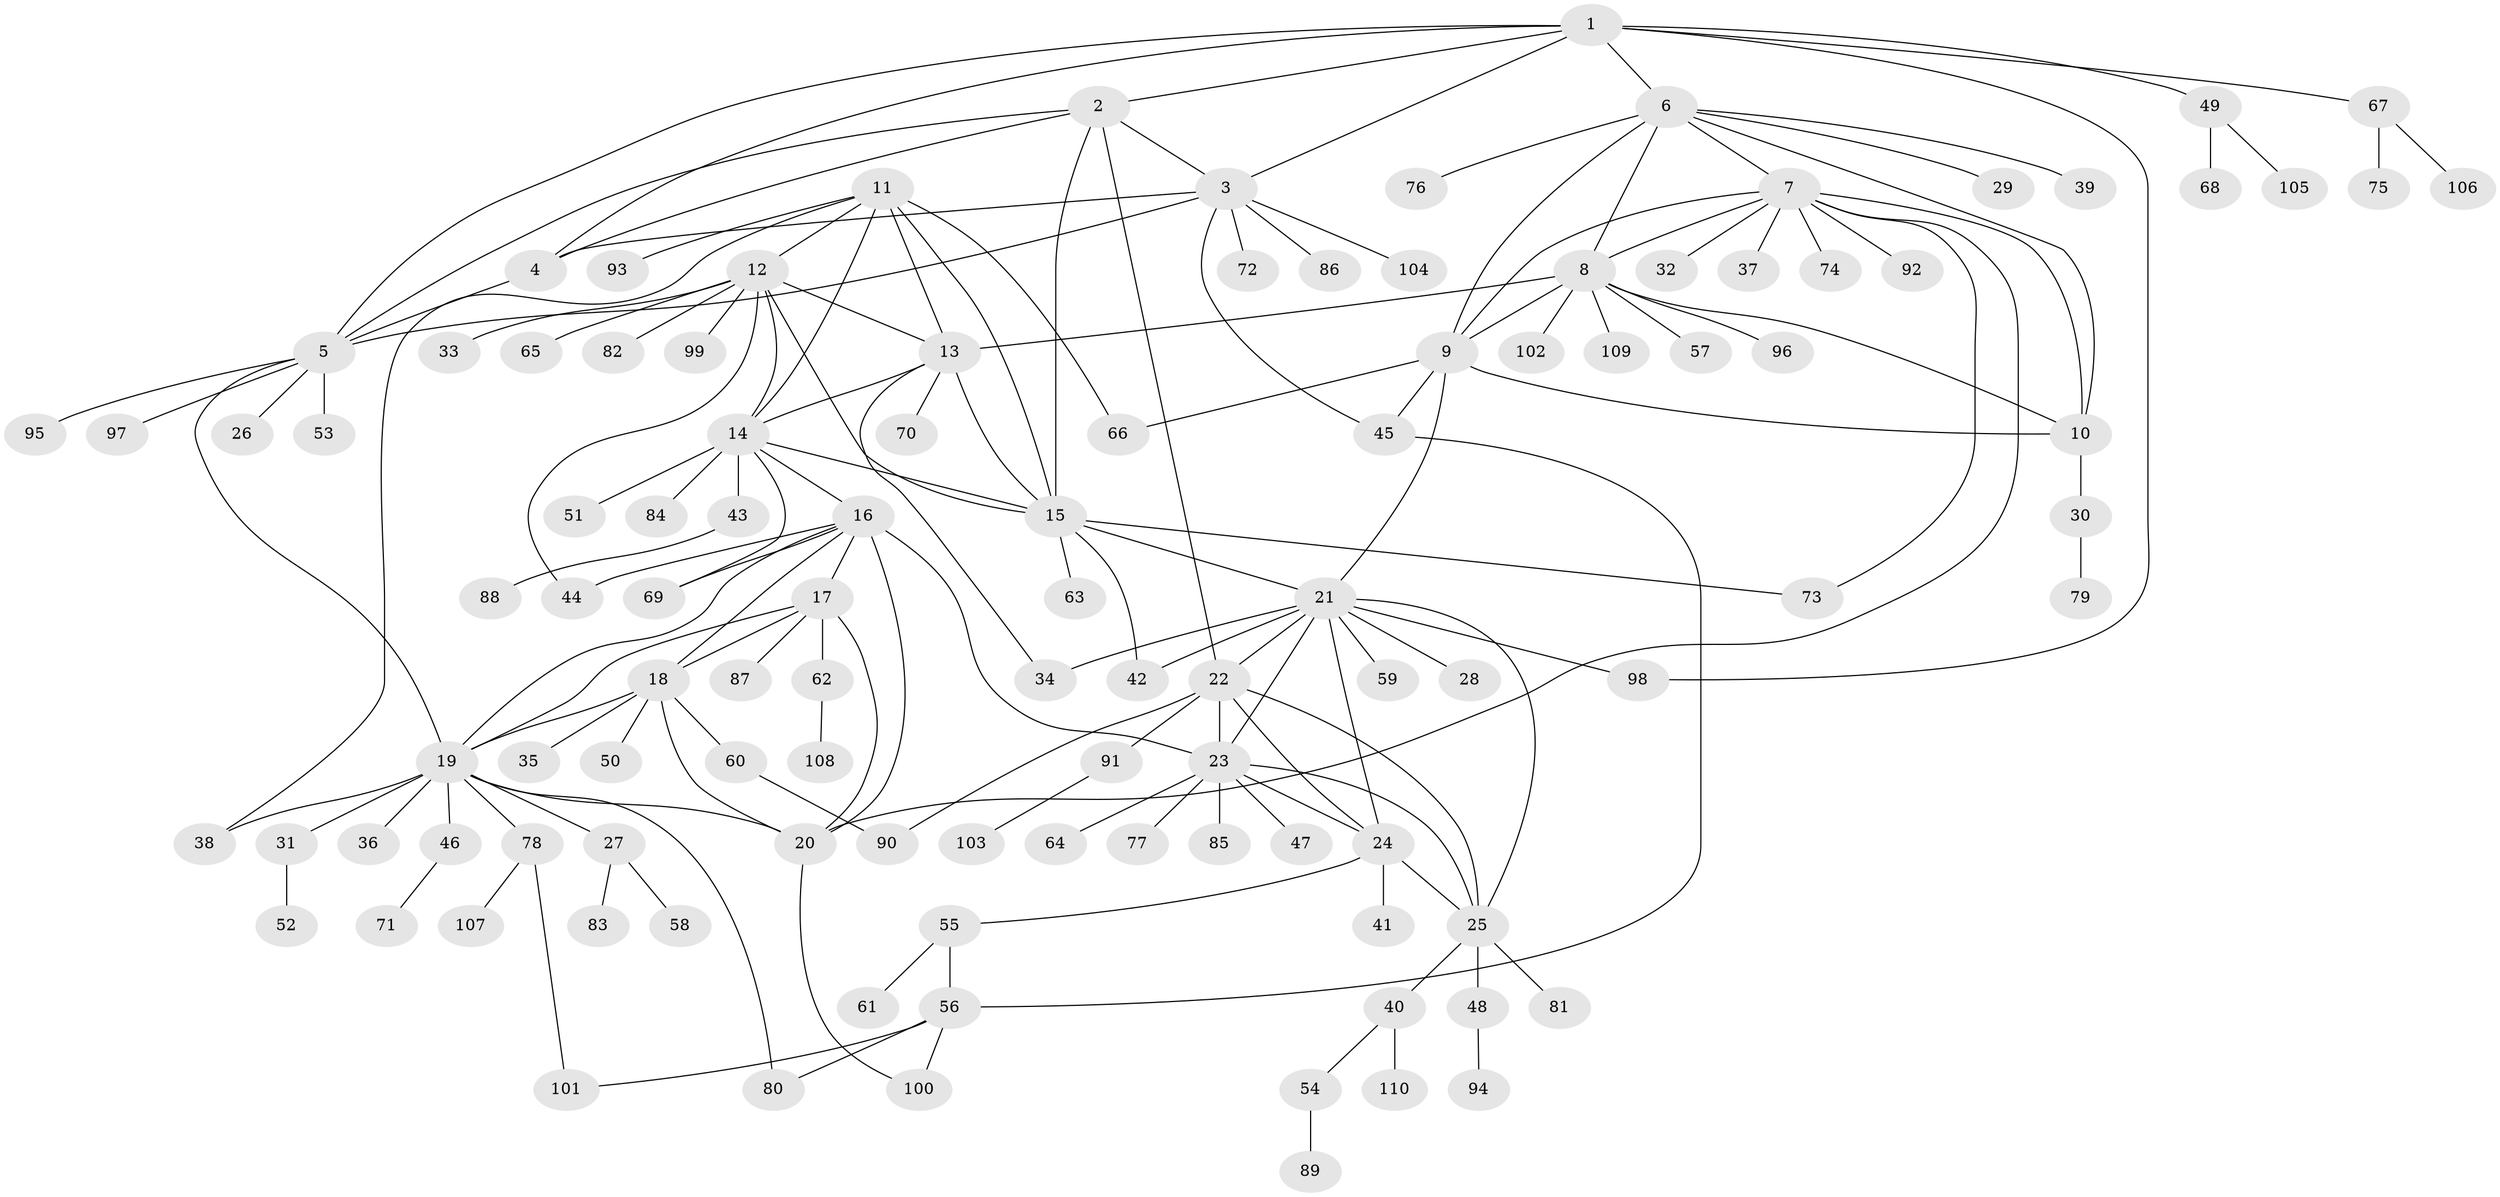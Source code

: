 // Generated by graph-tools (version 1.1) at 2025/50/03/09/25 03:50:40]
// undirected, 110 vertices, 159 edges
graph export_dot {
graph [start="1"]
  node [color=gray90,style=filled];
  1;
  2;
  3;
  4;
  5;
  6;
  7;
  8;
  9;
  10;
  11;
  12;
  13;
  14;
  15;
  16;
  17;
  18;
  19;
  20;
  21;
  22;
  23;
  24;
  25;
  26;
  27;
  28;
  29;
  30;
  31;
  32;
  33;
  34;
  35;
  36;
  37;
  38;
  39;
  40;
  41;
  42;
  43;
  44;
  45;
  46;
  47;
  48;
  49;
  50;
  51;
  52;
  53;
  54;
  55;
  56;
  57;
  58;
  59;
  60;
  61;
  62;
  63;
  64;
  65;
  66;
  67;
  68;
  69;
  70;
  71;
  72;
  73;
  74;
  75;
  76;
  77;
  78;
  79;
  80;
  81;
  82;
  83;
  84;
  85;
  86;
  87;
  88;
  89;
  90;
  91;
  92;
  93;
  94;
  95;
  96;
  97;
  98;
  99;
  100;
  101;
  102;
  103;
  104;
  105;
  106;
  107;
  108;
  109;
  110;
  1 -- 2;
  1 -- 3;
  1 -- 4;
  1 -- 5;
  1 -- 6;
  1 -- 49;
  1 -- 67;
  1 -- 98;
  2 -- 3;
  2 -- 4;
  2 -- 5;
  2 -- 15;
  2 -- 22;
  3 -- 4;
  3 -- 5;
  3 -- 45;
  3 -- 72;
  3 -- 86;
  3 -- 104;
  4 -- 5;
  5 -- 19;
  5 -- 26;
  5 -- 53;
  5 -- 95;
  5 -- 97;
  6 -- 7;
  6 -- 8;
  6 -- 9;
  6 -- 10;
  6 -- 29;
  6 -- 39;
  6 -- 76;
  7 -- 8;
  7 -- 9;
  7 -- 10;
  7 -- 20;
  7 -- 32;
  7 -- 37;
  7 -- 73;
  7 -- 74;
  7 -- 92;
  8 -- 9;
  8 -- 10;
  8 -- 13;
  8 -- 57;
  8 -- 96;
  8 -- 102;
  8 -- 109;
  9 -- 10;
  9 -- 21;
  9 -- 45;
  9 -- 66;
  10 -- 30;
  11 -- 12;
  11 -- 13;
  11 -- 14;
  11 -- 15;
  11 -- 38;
  11 -- 66;
  11 -- 93;
  12 -- 13;
  12 -- 14;
  12 -- 15;
  12 -- 33;
  12 -- 44;
  12 -- 65;
  12 -- 82;
  12 -- 99;
  13 -- 14;
  13 -- 15;
  13 -- 34;
  13 -- 70;
  14 -- 15;
  14 -- 16;
  14 -- 43;
  14 -- 51;
  14 -- 69;
  14 -- 84;
  15 -- 21;
  15 -- 42;
  15 -- 63;
  15 -- 73;
  16 -- 17;
  16 -- 18;
  16 -- 19;
  16 -- 20;
  16 -- 23;
  16 -- 44;
  16 -- 69;
  17 -- 18;
  17 -- 19;
  17 -- 20;
  17 -- 62;
  17 -- 87;
  18 -- 19;
  18 -- 20;
  18 -- 35;
  18 -- 50;
  18 -- 60;
  19 -- 20;
  19 -- 27;
  19 -- 31;
  19 -- 36;
  19 -- 38;
  19 -- 46;
  19 -- 78;
  19 -- 80;
  20 -- 100;
  21 -- 22;
  21 -- 23;
  21 -- 24;
  21 -- 25;
  21 -- 28;
  21 -- 34;
  21 -- 42;
  21 -- 59;
  21 -- 98;
  22 -- 23;
  22 -- 24;
  22 -- 25;
  22 -- 90;
  22 -- 91;
  23 -- 24;
  23 -- 25;
  23 -- 47;
  23 -- 64;
  23 -- 77;
  23 -- 85;
  24 -- 25;
  24 -- 41;
  24 -- 55;
  25 -- 40;
  25 -- 48;
  25 -- 81;
  27 -- 58;
  27 -- 83;
  30 -- 79;
  31 -- 52;
  40 -- 54;
  40 -- 110;
  43 -- 88;
  45 -- 56;
  46 -- 71;
  48 -- 94;
  49 -- 68;
  49 -- 105;
  54 -- 89;
  55 -- 56;
  55 -- 61;
  56 -- 80;
  56 -- 100;
  56 -- 101;
  60 -- 90;
  62 -- 108;
  67 -- 75;
  67 -- 106;
  78 -- 101;
  78 -- 107;
  91 -- 103;
}
